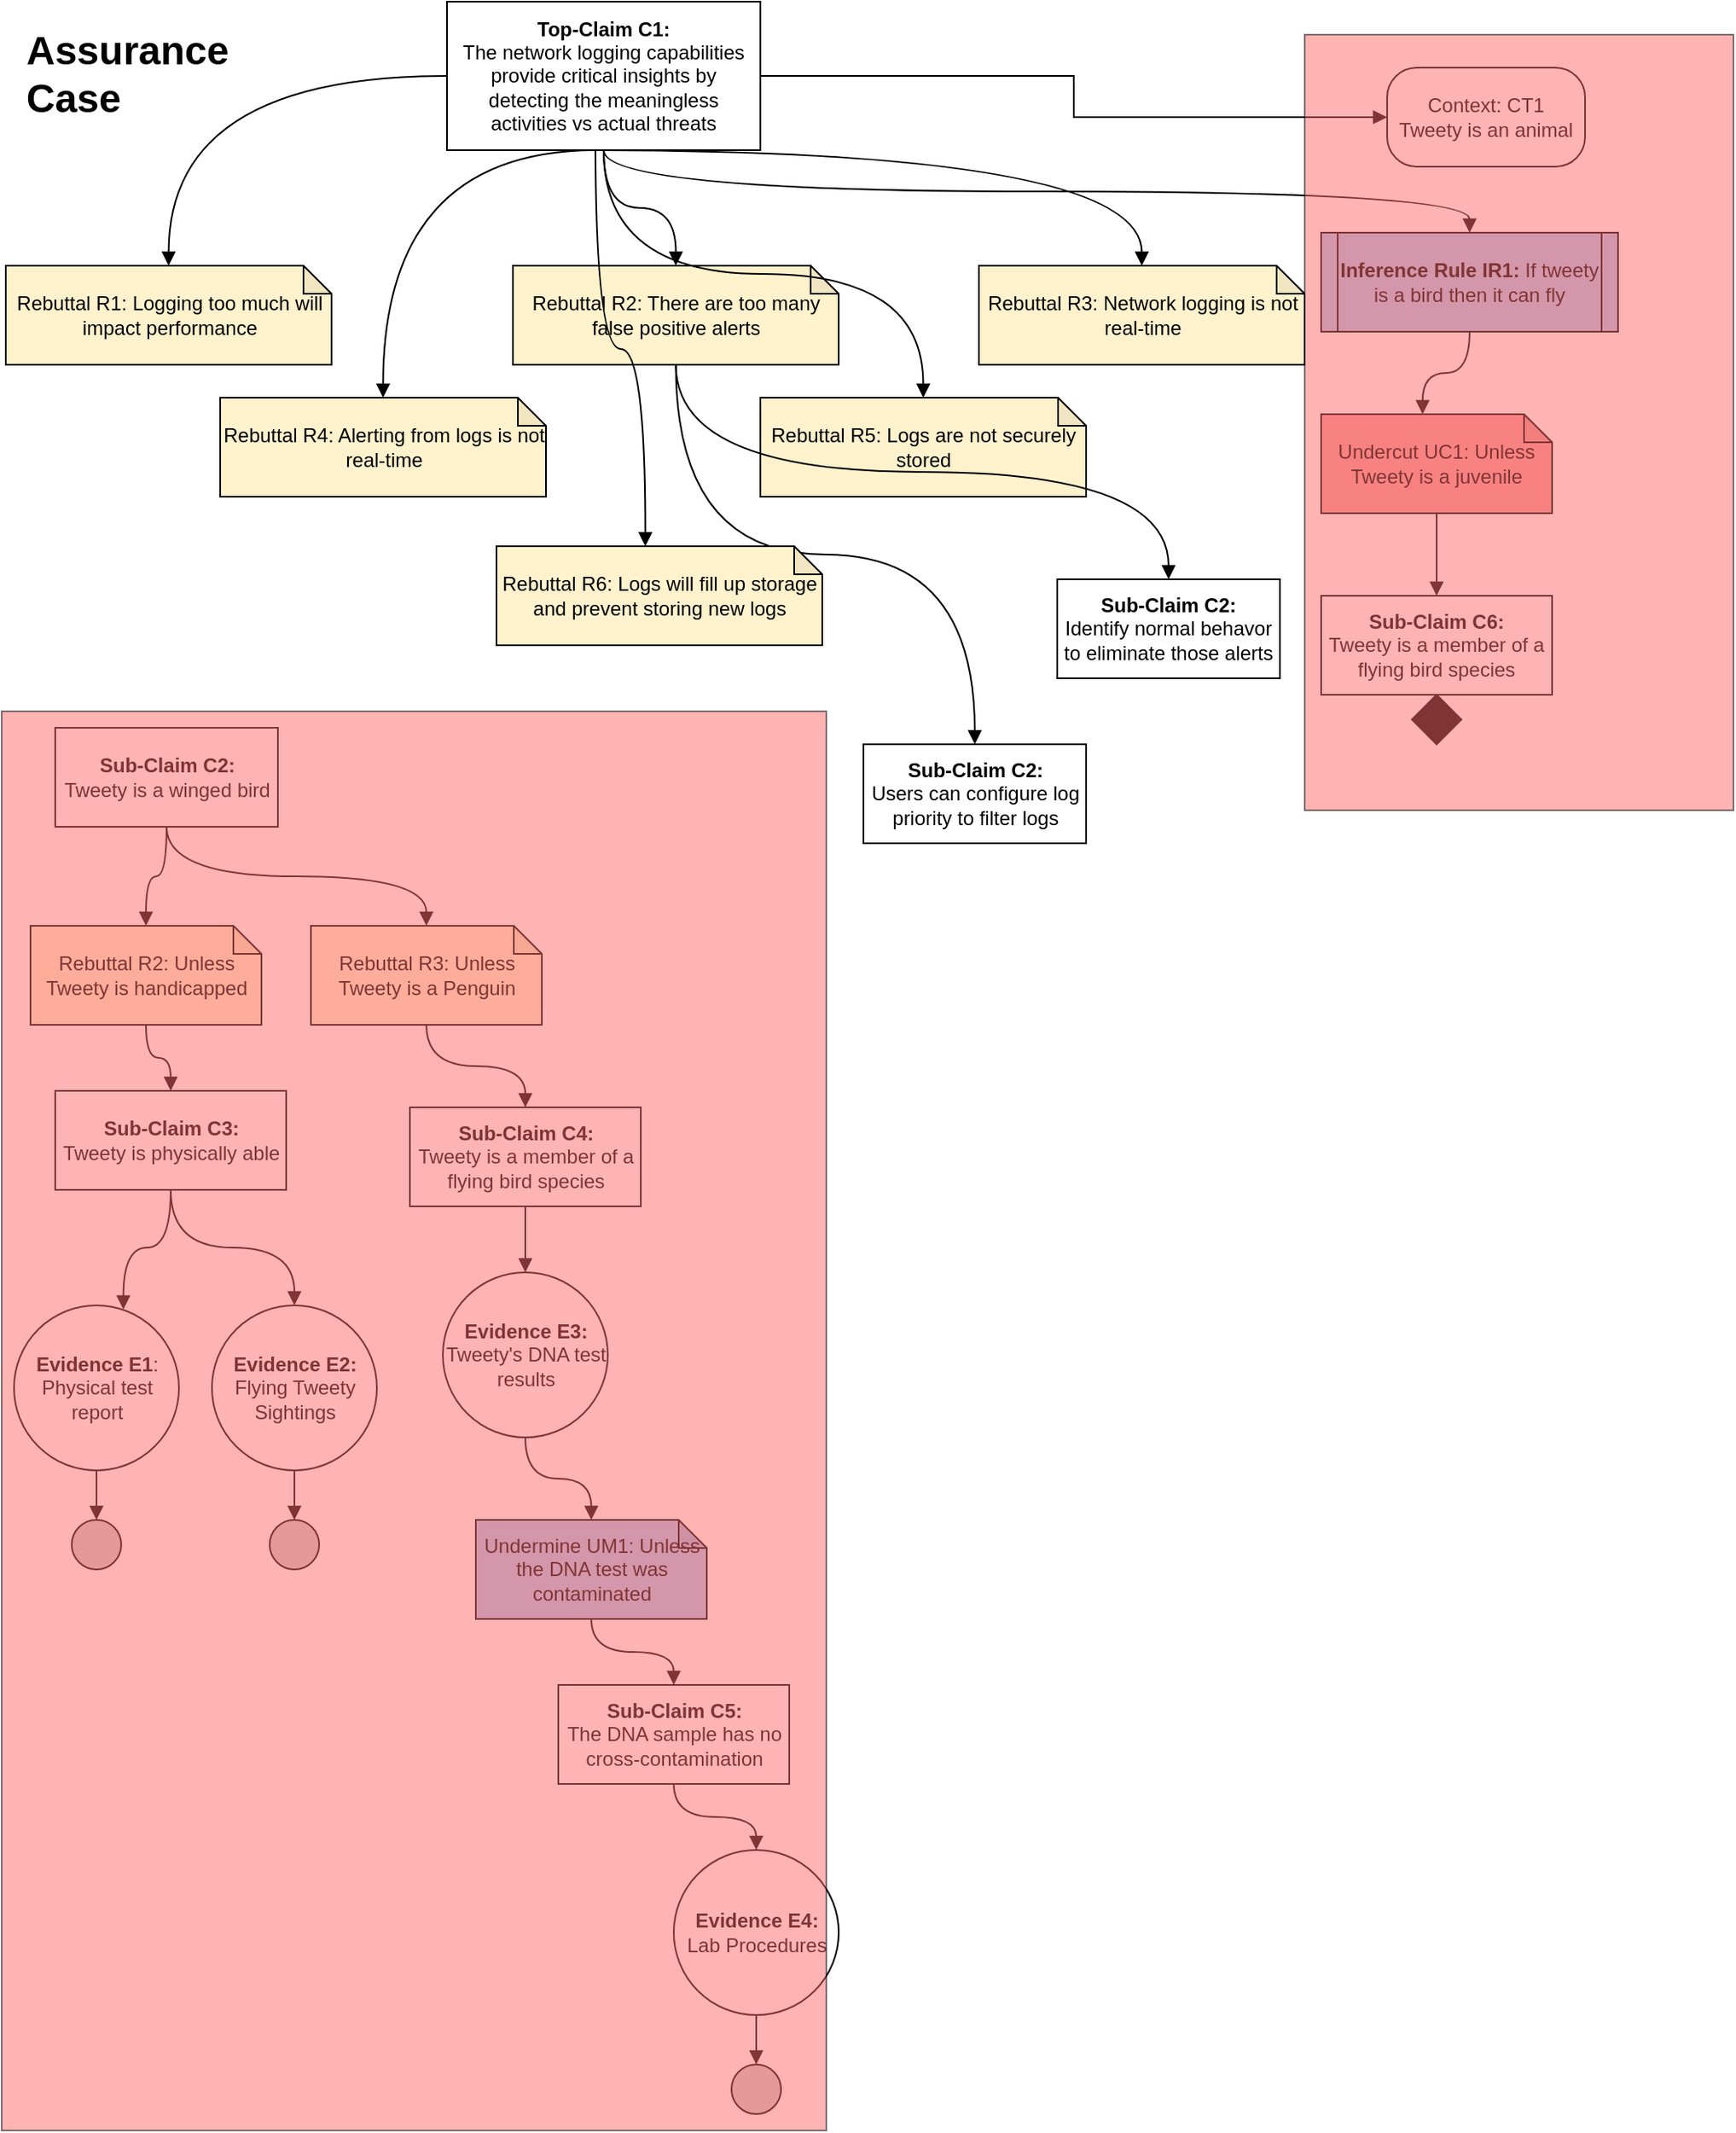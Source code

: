 <mxfile version="24.7.8">
  <diagram id="2RAkf9iS2bYrb-5zrusB" name="Page-1">
    <mxGraphModel dx="1134" dy="681" grid="1" gridSize="10" guides="1" tooltips="1" connect="1" arrows="1" fold="1" page="1" pageScale="1" pageWidth="850" pageHeight="1100" math="0" shadow="0">
      <root>
        <mxCell id="0" />
        <mxCell id="1" parent="0" />
        <mxCell id="EpLoNu7SxfJ4iQwhgqlz-1" value="&lt;h1&gt;Assurance Case&lt;/h1&gt;" style="text;html=1;strokeColor=none;fillColor=none;spacing=5;spacingTop=-20;whiteSpace=wrap;overflow=hidden;rounded=0;" parent="1" vertex="1">
          <mxGeometry x="20" y="20" width="190" height="80" as="geometry" />
        </mxCell>
        <mxCell id="EpLoNu7SxfJ4iQwhgqlz-4" style="edgeStyle=orthogonalEdgeStyle;rounded=0;orthogonalLoop=1;jettySize=auto;html=1;exitX=1;exitY=0.5;exitDx=0;exitDy=0;entryX=0;entryY=0.5;entryDx=0;entryDy=0;endArrow=block;endFill=1;" parent="1" source="EpLoNu7SxfJ4iQwhgqlz-2" target="EpLoNu7SxfJ4iQwhgqlz-3" edge="1">
          <mxGeometry relative="1" as="geometry" />
        </mxCell>
        <mxCell id="EpLoNu7SxfJ4iQwhgqlz-6" value="" style="edgeStyle=orthogonalEdgeStyle;rounded=0;orthogonalLoop=1;jettySize=auto;html=1;endArrow=block;endFill=1;curved=1;" parent="1" source="EpLoNu7SxfJ4iQwhgqlz-2" target="EpLoNu7SxfJ4iQwhgqlz-5" edge="1">
          <mxGeometry relative="1" as="geometry" />
        </mxCell>
        <mxCell id="EpLoNu7SxfJ4iQwhgqlz-37" style="edgeStyle=orthogonalEdgeStyle;curved=1;rounded=0;orthogonalLoop=1;jettySize=auto;html=1;exitX=0.5;exitY=1;exitDx=0;exitDy=0;endArrow=block;endFill=1;" parent="1" source="EpLoNu7SxfJ4iQwhgqlz-2" target="EpLoNu7SxfJ4iQwhgqlz-36" edge="1">
          <mxGeometry relative="1" as="geometry" />
        </mxCell>
        <mxCell id="EpLoNu7SxfJ4iQwhgqlz-2" value="&lt;b&gt;Top-Claim C1:&lt;br&gt;&lt;/b&gt;The network logging capabilities provide critical insights by detecting the meaningless activities vs actual threats" style="rounded=0;whiteSpace=wrap;html=1;" parent="1" vertex="1">
          <mxGeometry x="280" y="10" width="190" height="90" as="geometry" />
        </mxCell>
        <mxCell id="EpLoNu7SxfJ4iQwhgqlz-3" value="Context: CT1&lt;br&gt;Tweety is an animal" style="rounded=1;whiteSpace=wrap;html=1;arcSize=30;" parent="1" vertex="1">
          <mxGeometry x="850" y="50" width="120" height="60" as="geometry" />
        </mxCell>
        <mxCell id="EpLoNu7SxfJ4iQwhgqlz-9" style="edgeStyle=orthogonalEdgeStyle;curved=1;rounded=0;orthogonalLoop=1;jettySize=auto;html=1;endArrow=block;endFill=1;exitX=0.5;exitY=1;exitDx=0;exitDy=0;exitPerimeter=0;entryX=0.5;entryY=0;entryDx=0;entryDy=0;" parent="1" source="DYZq1Ub0ufAEVa0tTdsM-1" target="DYZq1Ub0ufAEVa0tTdsM-19" edge="1">
          <mxGeometry relative="1" as="geometry">
            <mxPoint x="111" y="230" as="sourcePoint" />
            <mxPoint x="518" y="430" as="targetPoint" />
          </mxGeometry>
        </mxCell>
        <mxCell id="EpLoNu7SxfJ4iQwhgqlz-5" value="Rebuttal R1: Logging too much will impact performance" style="shape=note;whiteSpace=wrap;html=1;backgroundOutline=1;darkOpacity=0.05;size=17;fillColor=#FFF2CC;" parent="1" vertex="1">
          <mxGeometry x="12.5" y="170" width="197.5" height="60" as="geometry" />
        </mxCell>
        <mxCell id="EpLoNu7SxfJ4iQwhgqlz-12" style="edgeStyle=orthogonalEdgeStyle;curved=1;rounded=0;orthogonalLoop=1;jettySize=auto;html=1;exitX=0.5;exitY=1;exitDx=0;exitDy=0;entryX=0.5;entryY=0;entryDx=0;entryDy=0;entryPerimeter=0;endArrow=block;endFill=1;" parent="1" source="EpLoNu7SxfJ4iQwhgqlz-8" target="EpLoNu7SxfJ4iQwhgqlz-10" edge="1">
          <mxGeometry relative="1" as="geometry" />
        </mxCell>
        <mxCell id="EpLoNu7SxfJ4iQwhgqlz-13" style="edgeStyle=orthogonalEdgeStyle;curved=1;rounded=0;orthogonalLoop=1;jettySize=auto;html=1;exitX=0.5;exitY=1;exitDx=0;exitDy=0;entryX=0.5;entryY=0;entryDx=0;entryDy=0;entryPerimeter=0;endArrow=block;endFill=1;" parent="1" source="EpLoNu7SxfJ4iQwhgqlz-8" target="EpLoNu7SxfJ4iQwhgqlz-11" edge="1">
          <mxGeometry relative="1" as="geometry" />
        </mxCell>
        <mxCell id="EpLoNu7SxfJ4iQwhgqlz-8" value="&lt;b&gt;Sub-Claim C2:&lt;br&gt;&lt;/b&gt;Tweety is a winged bird" style="rounded=0;whiteSpace=wrap;html=1;" parent="1" vertex="1">
          <mxGeometry x="42.5" y="450" width="135" height="60" as="geometry" />
        </mxCell>
        <mxCell id="EpLoNu7SxfJ4iQwhgqlz-16" style="edgeStyle=orthogonalEdgeStyle;curved=1;rounded=0;orthogonalLoop=1;jettySize=auto;html=1;exitX=0.5;exitY=1;exitDx=0;exitDy=0;exitPerimeter=0;entryX=0.5;entryY=0;entryDx=0;entryDy=0;endArrow=block;endFill=1;" parent="1" source="EpLoNu7SxfJ4iQwhgqlz-10" target="EpLoNu7SxfJ4iQwhgqlz-14" edge="1">
          <mxGeometry relative="1" as="geometry" />
        </mxCell>
        <mxCell id="EpLoNu7SxfJ4iQwhgqlz-10" value="Rebuttal R2: Unless Tweety is handicapped" style="shape=note;whiteSpace=wrap;html=1;backgroundOutline=1;darkOpacity=0.05;size=17;fillColor=#FFF2CC;" parent="1" vertex="1">
          <mxGeometry x="27.5" y="570" width="140" height="60" as="geometry" />
        </mxCell>
        <mxCell id="EpLoNu7SxfJ4iQwhgqlz-17" style="edgeStyle=orthogonalEdgeStyle;curved=1;rounded=0;orthogonalLoop=1;jettySize=auto;html=1;endArrow=block;endFill=1;" parent="1" source="EpLoNu7SxfJ4iQwhgqlz-11" target="EpLoNu7SxfJ4iQwhgqlz-15" edge="1">
          <mxGeometry relative="1" as="geometry" />
        </mxCell>
        <mxCell id="EpLoNu7SxfJ4iQwhgqlz-11" value="Rebuttal R3: Unless Tweety is a Penguin" style="shape=note;whiteSpace=wrap;html=1;backgroundOutline=1;darkOpacity=0.05;size=17;fillColor=#FFF2CC;" parent="1" vertex="1">
          <mxGeometry x="197.5" y="570" width="140" height="60" as="geometry" />
        </mxCell>
        <mxCell id="EpLoNu7SxfJ4iQwhgqlz-20" style="edgeStyle=orthogonalEdgeStyle;curved=1;rounded=0;orthogonalLoop=1;jettySize=auto;html=1;exitX=0.5;exitY=1;exitDx=0;exitDy=0;entryX=0.663;entryY=0.025;entryDx=0;entryDy=0;entryPerimeter=0;endArrow=block;endFill=1;" parent="1" source="EpLoNu7SxfJ4iQwhgqlz-14" target="EpLoNu7SxfJ4iQwhgqlz-18" edge="1">
          <mxGeometry relative="1" as="geometry" />
        </mxCell>
        <mxCell id="EpLoNu7SxfJ4iQwhgqlz-21" style="edgeStyle=orthogonalEdgeStyle;curved=1;rounded=0;orthogonalLoop=1;jettySize=auto;html=1;entryX=0.5;entryY=0;entryDx=0;entryDy=0;endArrow=block;endFill=1;" parent="1" source="EpLoNu7SxfJ4iQwhgqlz-14" target="EpLoNu7SxfJ4iQwhgqlz-19" edge="1">
          <mxGeometry relative="1" as="geometry" />
        </mxCell>
        <mxCell id="EpLoNu7SxfJ4iQwhgqlz-14" value="&lt;b&gt;Sub-Claim C3:&lt;br&gt;&lt;/b&gt;Tweety is physically able" style="rounded=0;whiteSpace=wrap;html=1;" parent="1" vertex="1">
          <mxGeometry x="42.5" y="670" width="140" height="60" as="geometry" />
        </mxCell>
        <mxCell id="EpLoNu7SxfJ4iQwhgqlz-27" style="edgeStyle=orthogonalEdgeStyle;curved=1;rounded=0;orthogonalLoop=1;jettySize=auto;html=1;entryX=0.5;entryY=0;entryDx=0;entryDy=0;endArrow=block;endFill=1;" parent="1" source="EpLoNu7SxfJ4iQwhgqlz-15" target="EpLoNu7SxfJ4iQwhgqlz-26" edge="1">
          <mxGeometry relative="1" as="geometry" />
        </mxCell>
        <mxCell id="EpLoNu7SxfJ4iQwhgqlz-15" value="&lt;b&gt;Sub-Claim C4:&lt;br&gt;&lt;/b&gt;Tweety is a member of a flying bird species" style="rounded=0;whiteSpace=wrap;html=1;" parent="1" vertex="1">
          <mxGeometry x="257.5" y="680" width="140" height="60" as="geometry" />
        </mxCell>
        <mxCell id="EpLoNu7SxfJ4iQwhgqlz-23" style="edgeStyle=orthogonalEdgeStyle;curved=1;rounded=0;orthogonalLoop=1;jettySize=auto;html=1;entryX=0.5;entryY=0;entryDx=0;entryDy=0;endArrow=block;endFill=1;" parent="1" source="EpLoNu7SxfJ4iQwhgqlz-18" target="EpLoNu7SxfJ4iQwhgqlz-22" edge="1">
          <mxGeometry relative="1" as="geometry" />
        </mxCell>
        <mxCell id="EpLoNu7SxfJ4iQwhgqlz-18" value="&lt;b&gt;Evidence E1&lt;/b&gt;:&lt;br&gt;Physical test report" style="ellipse;whiteSpace=wrap;html=1;aspect=fixed;fillColor=#ffffff;rounded=0;" parent="1" vertex="1">
          <mxGeometry x="17.5" y="800" width="100" height="100" as="geometry" />
        </mxCell>
        <mxCell id="EpLoNu7SxfJ4iQwhgqlz-25" style="edgeStyle=orthogonalEdgeStyle;curved=1;rounded=0;orthogonalLoop=1;jettySize=auto;html=1;entryX=0.5;entryY=0;entryDx=0;entryDy=0;endArrow=block;endFill=1;" parent="1" source="EpLoNu7SxfJ4iQwhgqlz-19" target="EpLoNu7SxfJ4iQwhgqlz-24" edge="1">
          <mxGeometry relative="1" as="geometry" />
        </mxCell>
        <mxCell id="EpLoNu7SxfJ4iQwhgqlz-19" value="&lt;b&gt;Evidence E2:&lt;/b&gt;&lt;br&gt;Flying Tweety Sightings" style="ellipse;whiteSpace=wrap;html=1;aspect=fixed;fillColor=#ffffff;rounded=0;" parent="1" vertex="1">
          <mxGeometry x="137.5" y="800" width="100" height="100" as="geometry" />
        </mxCell>
        <mxCell id="EpLoNu7SxfJ4iQwhgqlz-22" value="" style="ellipse;whiteSpace=wrap;html=1;aspect=fixed;fillColor=#CCCCCC;" parent="1" vertex="1">
          <mxGeometry x="52.5" y="930" width="30" height="30" as="geometry" />
        </mxCell>
        <mxCell id="EpLoNu7SxfJ4iQwhgqlz-24" value="" style="ellipse;whiteSpace=wrap;html=1;aspect=fixed;fillColor=#CCCCCC;" parent="1" vertex="1">
          <mxGeometry x="172.5" y="930" width="30" height="30" as="geometry" />
        </mxCell>
        <mxCell id="EpLoNu7SxfJ4iQwhgqlz-29" style="edgeStyle=orthogonalEdgeStyle;curved=1;rounded=0;orthogonalLoop=1;jettySize=auto;html=1;entryX=0.5;entryY=0;entryDx=0;entryDy=0;entryPerimeter=0;endArrow=block;endFill=1;" parent="1" source="EpLoNu7SxfJ4iQwhgqlz-26" target="EpLoNu7SxfJ4iQwhgqlz-28" edge="1">
          <mxGeometry relative="1" as="geometry" />
        </mxCell>
        <mxCell id="EpLoNu7SxfJ4iQwhgqlz-26" value="&lt;b&gt;Evidence E3:&lt;/b&gt;&lt;br&gt;Tweety&#39;s DNA test results" style="ellipse;whiteSpace=wrap;html=1;aspect=fixed;fillColor=#ffffff;rounded=0;" parent="1" vertex="1">
          <mxGeometry x="277.5" y="780" width="100" height="100" as="geometry" />
        </mxCell>
        <mxCell id="EpLoNu7SxfJ4iQwhgqlz-31" style="edgeStyle=orthogonalEdgeStyle;curved=1;rounded=0;orthogonalLoop=1;jettySize=auto;html=1;endArrow=block;endFill=1;" parent="1" source="EpLoNu7SxfJ4iQwhgqlz-28" target="EpLoNu7SxfJ4iQwhgqlz-30" edge="1">
          <mxGeometry relative="1" as="geometry" />
        </mxCell>
        <mxCell id="EpLoNu7SxfJ4iQwhgqlz-28" value="Undermine UM1: Unless the DNA test was contaminated" style="shape=note;whiteSpace=wrap;html=1;backgroundOutline=1;darkOpacity=0.05;size=17;fillColor=#A9C4EB;" parent="1" vertex="1">
          <mxGeometry x="297.5" y="930" width="140" height="60" as="geometry" />
        </mxCell>
        <mxCell id="EpLoNu7SxfJ4iQwhgqlz-35" style="edgeStyle=orthogonalEdgeStyle;curved=1;rounded=0;orthogonalLoop=1;jettySize=auto;html=1;endArrow=block;endFill=1;" parent="1" source="EpLoNu7SxfJ4iQwhgqlz-30" target="EpLoNu7SxfJ4iQwhgqlz-33" edge="1">
          <mxGeometry relative="1" as="geometry" />
        </mxCell>
        <mxCell id="EpLoNu7SxfJ4iQwhgqlz-30" value="&lt;b&gt;Sub-Claim C5:&lt;br&gt;&lt;/b&gt;The DNA sample has no cross-contamination" style="rounded=0;whiteSpace=wrap;html=1;" parent="1" vertex="1">
          <mxGeometry x="347.5" y="1030" width="140" height="60" as="geometry" />
        </mxCell>
        <mxCell id="EpLoNu7SxfJ4iQwhgqlz-32" style="edgeStyle=orthogonalEdgeStyle;curved=1;rounded=0;orthogonalLoop=1;jettySize=auto;html=1;entryX=0.5;entryY=0;entryDx=0;entryDy=0;endArrow=block;endFill=1;" parent="1" source="EpLoNu7SxfJ4iQwhgqlz-33" target="EpLoNu7SxfJ4iQwhgqlz-34" edge="1">
          <mxGeometry relative="1" as="geometry" />
        </mxCell>
        <mxCell id="EpLoNu7SxfJ4iQwhgqlz-33" value="&lt;b&gt;Evidence E4:&lt;/b&gt;&lt;br&gt;Lab Procedures" style="ellipse;whiteSpace=wrap;html=1;aspect=fixed;fillColor=#ffffff;rounded=0;" parent="1" vertex="1">
          <mxGeometry x="417.5" y="1130" width="100" height="100" as="geometry" />
        </mxCell>
        <mxCell id="EpLoNu7SxfJ4iQwhgqlz-34" value="" style="ellipse;whiteSpace=wrap;html=1;aspect=fixed;fillColor=#CCCCCC;" parent="1" vertex="1">
          <mxGeometry x="452.5" y="1260" width="30" height="30" as="geometry" />
        </mxCell>
        <mxCell id="EpLoNu7SxfJ4iQwhgqlz-39" style="edgeStyle=orthogonalEdgeStyle;curved=1;rounded=0;orthogonalLoop=1;jettySize=auto;html=1;entryX=0;entryY=0;entryDx=61.5;entryDy=0;entryPerimeter=0;endArrow=block;endFill=1;" parent="1" source="EpLoNu7SxfJ4iQwhgqlz-36" target="EpLoNu7SxfJ4iQwhgqlz-38" edge="1">
          <mxGeometry relative="1" as="geometry" />
        </mxCell>
        <mxCell id="EpLoNu7SxfJ4iQwhgqlz-36" value="&lt;b&gt;Inference Rule IR1:&lt;/b&gt; If tweety is a bird then it can fly" style="shape=process;whiteSpace=wrap;html=1;backgroundOutline=1;fillColor=#A9C4EB;size=0.056;" parent="1" vertex="1">
          <mxGeometry x="810" y="150" width="180" height="60" as="geometry" />
        </mxCell>
        <mxCell id="EpLoNu7SxfJ4iQwhgqlz-41" style="edgeStyle=orthogonalEdgeStyle;curved=1;rounded=0;orthogonalLoop=1;jettySize=auto;html=1;endArrow=block;endFill=1;" parent="1" source="EpLoNu7SxfJ4iQwhgqlz-38" target="EpLoNu7SxfJ4iQwhgqlz-40" edge="1">
          <mxGeometry relative="1" as="geometry" />
        </mxCell>
        <mxCell id="EpLoNu7SxfJ4iQwhgqlz-38" value="Undercut UC1: Unless Tweety is a juvenile" style="shape=note;whiteSpace=wrap;html=1;backgroundOutline=1;darkOpacity=0.05;size=17;fillColor=#F19C99;" parent="1" vertex="1">
          <mxGeometry x="810" y="260" width="140" height="60" as="geometry" />
        </mxCell>
        <mxCell id="EpLoNu7SxfJ4iQwhgqlz-40" value="&lt;b&gt;Sub-Claim C6:&lt;br&gt;&lt;/b&gt;Tweety is a member of a flying bird species" style="rounded=0;whiteSpace=wrap;html=1;" parent="1" vertex="1">
          <mxGeometry x="810" y="370" width="140" height="60" as="geometry" />
        </mxCell>
        <mxCell id="EpLoNu7SxfJ4iQwhgqlz-42" value="" style="rhombus;whiteSpace=wrap;html=1;fillColor=#000000;" parent="1" vertex="1">
          <mxGeometry x="865" y="430" width="30" height="30" as="geometry" />
        </mxCell>
        <mxCell id="DYZq1Ub0ufAEVa0tTdsM-1" value="Rebuttal R2: There are too many false positive alerts" style="shape=note;whiteSpace=wrap;html=1;backgroundOutline=1;darkOpacity=0.05;size=17;fillColor=#FFF2CC;" vertex="1" parent="1">
          <mxGeometry x="320" y="170" width="197.5" height="60" as="geometry" />
        </mxCell>
        <mxCell id="DYZq1Ub0ufAEVa0tTdsM-2" value="" style="edgeStyle=orthogonalEdgeStyle;rounded=0;orthogonalLoop=1;jettySize=auto;html=1;endArrow=block;endFill=1;curved=1;entryX=0.5;entryY=0;entryDx=0;entryDy=0;entryPerimeter=0;exitX=0.5;exitY=1;exitDx=0;exitDy=0;" edge="1" parent="1" source="EpLoNu7SxfJ4iQwhgqlz-2" target="DYZq1Ub0ufAEVa0tTdsM-1">
          <mxGeometry relative="1" as="geometry">
            <mxPoint x="385" y="110" as="sourcePoint" />
            <mxPoint x="389" y="160" as="targetPoint" />
          </mxGeometry>
        </mxCell>
        <mxCell id="DYZq1Ub0ufAEVa0tTdsM-3" value="Rebuttal R3: Network logging is not real-time" style="shape=note;whiteSpace=wrap;html=1;backgroundOutline=1;darkOpacity=0.05;size=17;fillColor=#FFF2CC;" vertex="1" parent="1">
          <mxGeometry x="602.5" y="170" width="197.5" height="60" as="geometry" />
        </mxCell>
        <mxCell id="DYZq1Ub0ufAEVa0tTdsM-4" value="" style="edgeStyle=orthogonalEdgeStyle;rounded=0;orthogonalLoop=1;jettySize=auto;html=1;endArrow=block;endFill=1;curved=1;entryX=0.5;entryY=0;entryDx=0;entryDy=0;entryPerimeter=0;" edge="1" parent="1" target="DYZq1Ub0ufAEVa0tTdsM-3">
          <mxGeometry relative="1" as="geometry">
            <mxPoint x="370" y="100" as="sourcePoint" />
            <mxPoint x="136" y="190" as="targetPoint" />
          </mxGeometry>
        </mxCell>
        <mxCell id="DYZq1Ub0ufAEVa0tTdsM-7" value="Rebuttal R4: Alerting from logs is not real-time" style="shape=note;whiteSpace=wrap;html=1;backgroundOutline=1;darkOpacity=0.05;size=17;fillColor=#FFF2CC;" vertex="1" parent="1">
          <mxGeometry x="142.5" y="250" width="197.5" height="60" as="geometry" />
        </mxCell>
        <mxCell id="DYZq1Ub0ufAEVa0tTdsM-8" value="Rebuttal R5: Logs are not securely stored" style="shape=note;whiteSpace=wrap;html=1;backgroundOutline=1;darkOpacity=0.05;size=17;fillColor=#FFF2CC;" vertex="1" parent="1">
          <mxGeometry x="470" y="250" width="197.5" height="60" as="geometry" />
        </mxCell>
        <mxCell id="DYZq1Ub0ufAEVa0tTdsM-9" value="Rebuttal R6: Logs will fill up storage and prevent storing new logs" style="shape=note;whiteSpace=wrap;html=1;backgroundOutline=1;darkOpacity=0.05;size=17;fillColor=#FFF2CC;" vertex="1" parent="1">
          <mxGeometry x="310" y="340" width="197.5" height="60" as="geometry" />
        </mxCell>
        <mxCell id="DYZq1Ub0ufAEVa0tTdsM-10" value="" style="edgeStyle=orthogonalEdgeStyle;rounded=0;orthogonalLoop=1;jettySize=auto;html=1;endArrow=block;endFill=1;curved=1;entryX=0.5;entryY=0;entryDx=0;entryDy=0;entryPerimeter=0;" edge="1" parent="1" target="DYZq1Ub0ufAEVa0tTdsM-7">
          <mxGeometry relative="1" as="geometry">
            <mxPoint x="370" y="100" as="sourcePoint" />
            <mxPoint x="337" y="180" as="targetPoint" />
          </mxGeometry>
        </mxCell>
        <mxCell id="DYZq1Ub0ufAEVa0tTdsM-12" value="" style="edgeStyle=orthogonalEdgeStyle;rounded=0;orthogonalLoop=1;jettySize=auto;html=1;endArrow=block;endFill=1;curved=1;entryX=0;entryY=0;entryDx=90.25;entryDy=0;entryPerimeter=0;" edge="1" parent="1" target="DYZq1Ub0ufAEVa0tTdsM-9">
          <mxGeometry relative="1" as="geometry">
            <mxPoint x="370" y="100" as="sourcePoint" />
            <mxPoint x="251" y="260" as="targetPoint" />
          </mxGeometry>
        </mxCell>
        <mxCell id="DYZq1Ub0ufAEVa0tTdsM-13" value="" style="edgeStyle=orthogonalEdgeStyle;rounded=0;orthogonalLoop=1;jettySize=auto;html=1;endArrow=block;endFill=1;curved=1;entryX=0.5;entryY=0;entryDx=0;entryDy=0;entryPerimeter=0;exitX=0.5;exitY=1;exitDx=0;exitDy=0;" edge="1" parent="1" source="EpLoNu7SxfJ4iQwhgqlz-2" target="DYZq1Ub0ufAEVa0tTdsM-8">
          <mxGeometry relative="1" as="geometry">
            <mxPoint x="380" y="110" as="sourcePoint" />
            <mxPoint x="410" y="350" as="targetPoint" />
          </mxGeometry>
        </mxCell>
        <mxCell id="DYZq1Ub0ufAEVa0tTdsM-17" value="" style="rounded=0;whiteSpace=wrap;html=1;opacity=50;fillColor=#ff6b6b;" vertex="1" parent="1">
          <mxGeometry x="800" y="30" width="260" height="470" as="geometry" />
        </mxCell>
        <mxCell id="DYZq1Ub0ufAEVa0tTdsM-19" value="&lt;b&gt;Sub-Claim C2:&lt;br&gt;&lt;/b&gt;Users can configure log priority to filter logs" style="rounded=0;whiteSpace=wrap;html=1;" vertex="1" parent="1">
          <mxGeometry x="532.5" y="460" width="135" height="60" as="geometry" />
        </mxCell>
        <mxCell id="DYZq1Ub0ufAEVa0tTdsM-20" value="&lt;b&gt;Sub-Claim C2:&lt;br&gt;&lt;/b&gt;Identify normal behavor to eliminate those alerts" style="rounded=0;whiteSpace=wrap;html=1;" vertex="1" parent="1">
          <mxGeometry x="650" y="360" width="135" height="60" as="geometry" />
        </mxCell>
        <mxCell id="DYZq1Ub0ufAEVa0tTdsM-21" style="edgeStyle=orthogonalEdgeStyle;curved=1;rounded=0;orthogonalLoop=1;jettySize=auto;html=1;endArrow=block;endFill=1;exitX=0.5;exitY=1;exitDx=0;exitDy=0;exitPerimeter=0;entryX=0.5;entryY=0;entryDx=0;entryDy=0;" edge="1" parent="1" source="DYZq1Ub0ufAEVa0tTdsM-1" target="DYZq1Ub0ufAEVa0tTdsM-20">
          <mxGeometry relative="1" as="geometry">
            <mxPoint x="429" y="240" as="sourcePoint" />
            <mxPoint x="528" y="440" as="targetPoint" />
          </mxGeometry>
        </mxCell>
        <mxCell id="DYZq1Ub0ufAEVa0tTdsM-22" value="" style="rounded=0;whiteSpace=wrap;html=1;opacity=50;fillColor=#ff6b6b;" vertex="1" parent="1">
          <mxGeometry x="10" y="440" width="500" height="860" as="geometry" />
        </mxCell>
      </root>
    </mxGraphModel>
  </diagram>
</mxfile>
